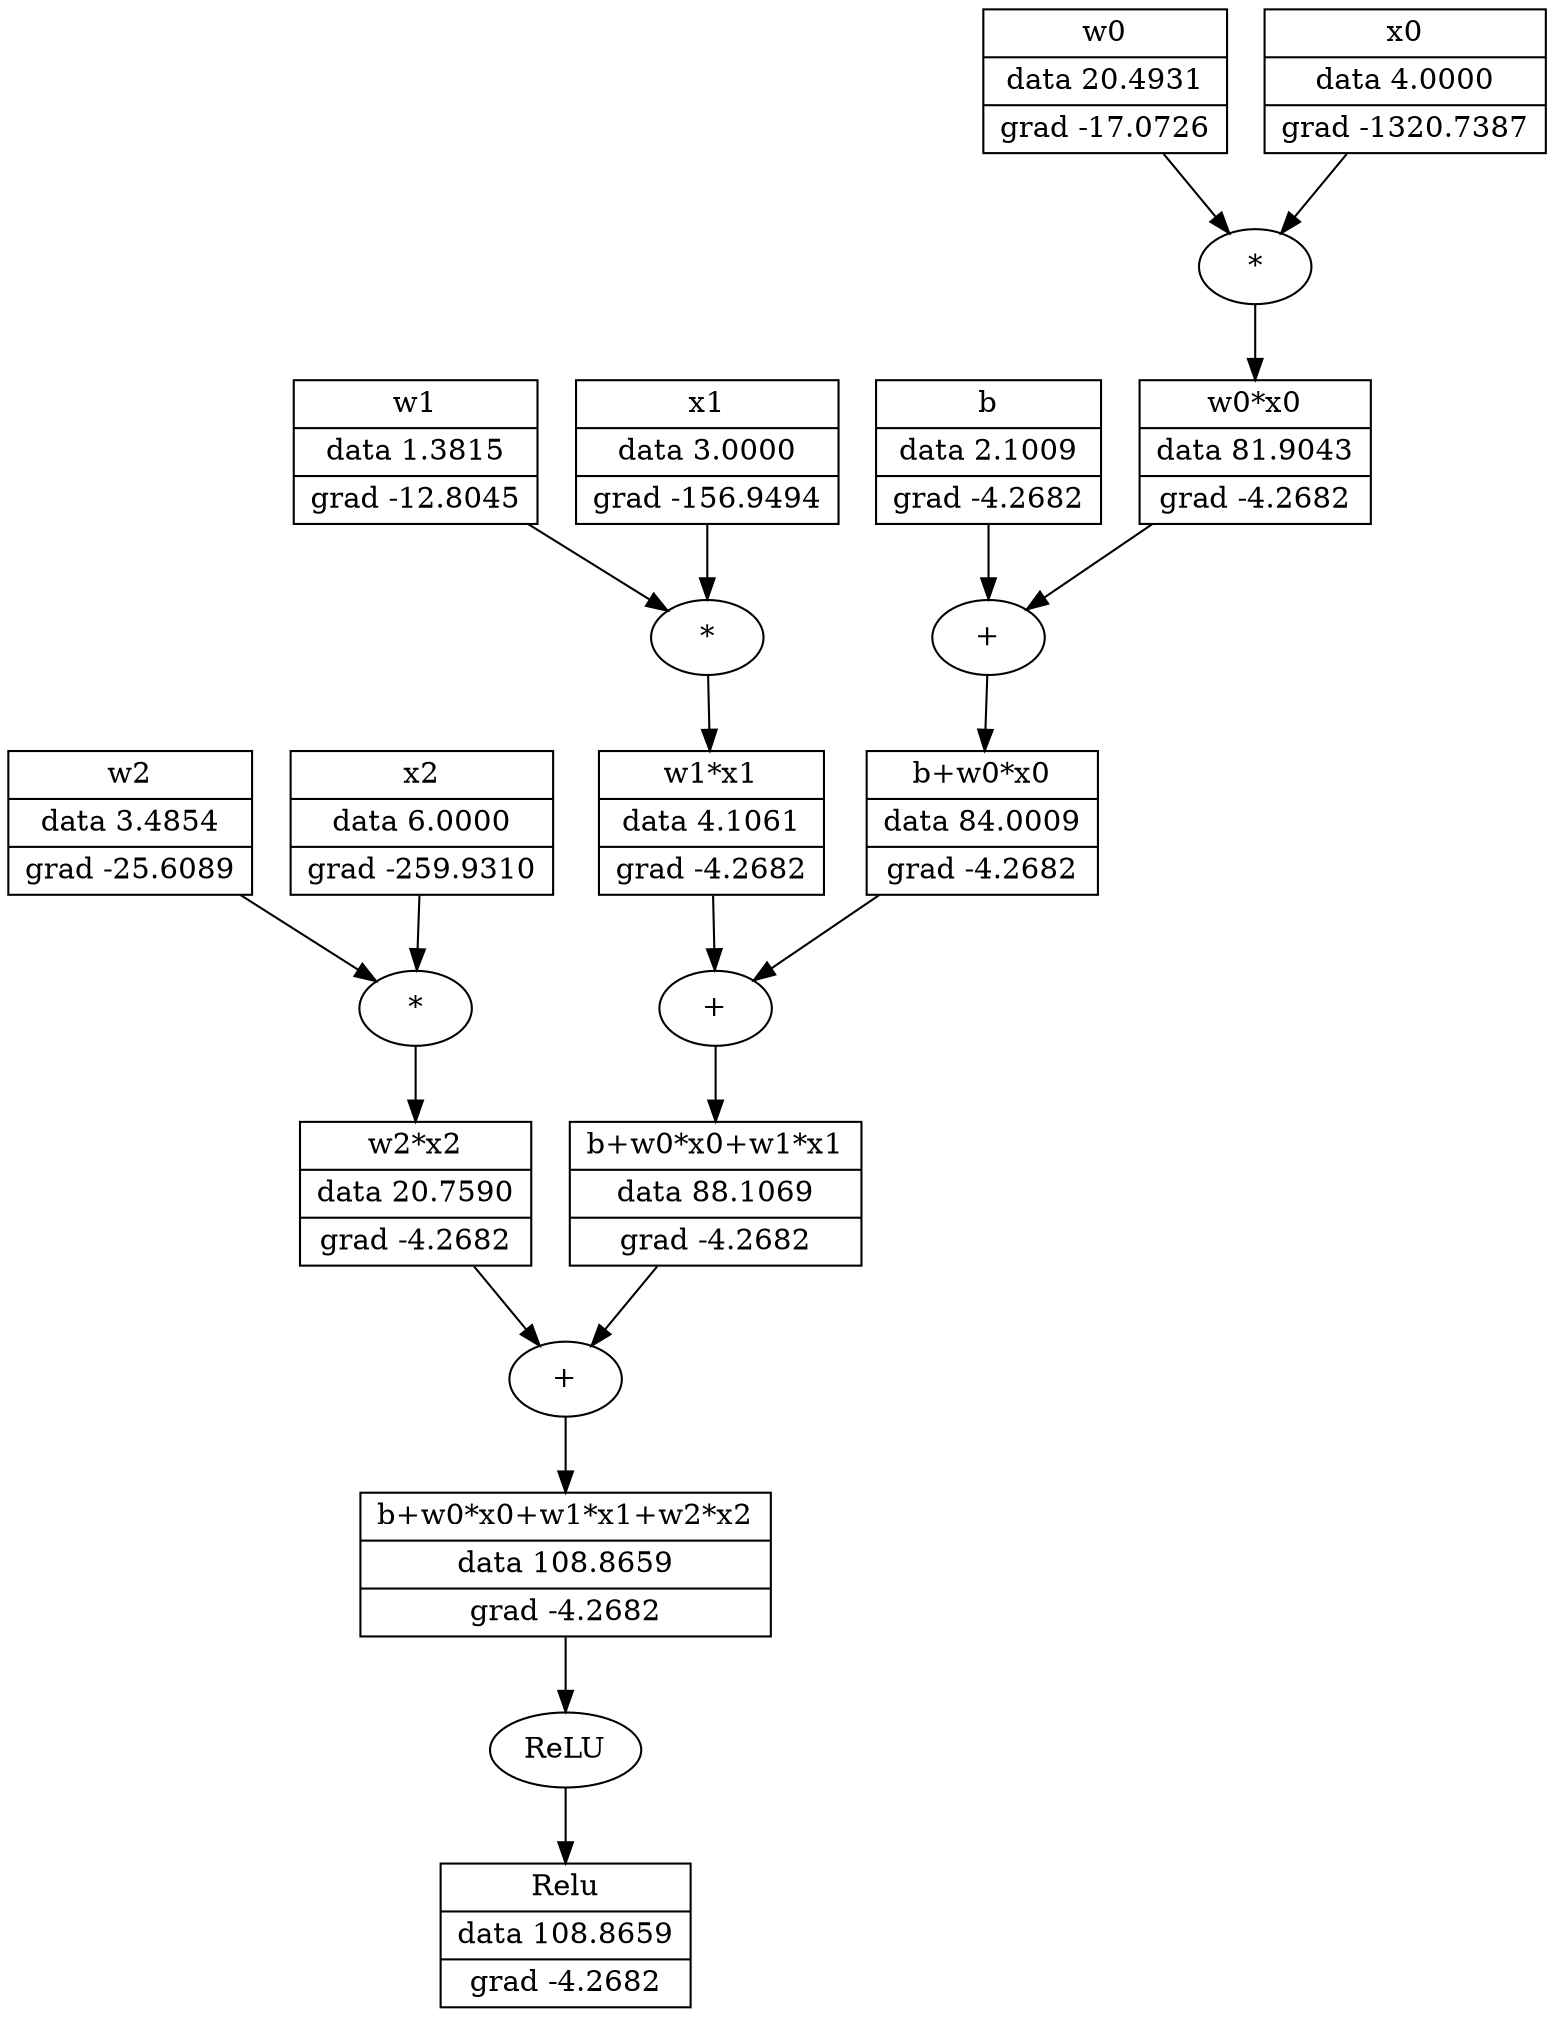 digraph {
	graph [rankdir=TB]
	140468379426320 [label="{Relu | data 108.8659 | grad -4.2682 }" shape=record]
	"140468379426320ReLU" [label=ReLU]
	"140468379426320ReLU" -> 140468379426320
	140468379432512 [label="{b+w0*x0+w1*x1+w2*x2 | data 108.8659 | grad -4.2682 }" shape=record]
	"140468379432512+" [label="+"]
	"140468379432512+" -> 140468379432512
	140468379432512 -> "140468379426320ReLU"
	140468379431600 [label="{w2*x2 | data 20.7590 | grad -4.2682 }" shape=record]
	"140468379431600*" [label="*"]
	"140468379431600*" -> 140468379431600
	140468379431600 -> "140468379432512+"
	140469263196816 [label="{w2 | data 3.4854 | grad -25.6089 }" shape=record]
	140469263196816 -> "140468379431600*"
	140468379344736 [label="{x2 | data 6.0000 | grad -259.9310 }" shape=record]
	140468379344736 -> "140468379431600*"
	140468379419456 [label="{b+w0*x0+w1*x1 | data 88.1069 | grad -4.2682 }" shape=record]
	"140468379419456+" [label="+"]
	"140468379419456+" -> 140468379419456
	140468379419456 -> "140468379432512+"
	140468379424448 [label="{w1*x1 | data 4.1061 | grad -4.2682 }" shape=record]
	"140468379424448*" [label="*"]
	"140468379424448*" -> 140468379424448
	140468379424448 -> "140468379419456+"
	140469266367776 [label="{w1 | data 1.3815 | grad -12.8045 }" shape=record]
	140469266367776 -> "140468379424448*"
	140468379344880 [label="{x1 | data 3.0000 | grad -156.9494 }" shape=record]
	140468379344880 -> "140468379424448*"
	140468379430736 [label="{b+w0*x0 | data 84.0009 | grad -4.2682 }" shape=record]
	"140468379430736+" [label="+"]
	"140468379430736+" -> 140468379430736
	140468379430736 -> "140468379419456+"
	140468387241248 [label="{b | data 2.1009 | grad -4.2682 }" shape=record]
	140468387241248 -> "140468379430736+"
	140468379425072 [label="{w0*x0 | data 81.9043 | grad -4.2682 }" shape=record]
	"140468379425072*" [label="*"]
	"140468379425072*" -> 140468379425072
	140468379425072 -> "140468379430736+"
	140469266368640 [label="{w0 | data 20.4931 | grad -17.0726 }" shape=record]
	140469266368640 -> "140468379425072*"
	140468379345360 [label="{x0 | data 4.0000 | grad -1320.7387 }" shape=record]
	140468379345360 -> "140468379425072*"
}

